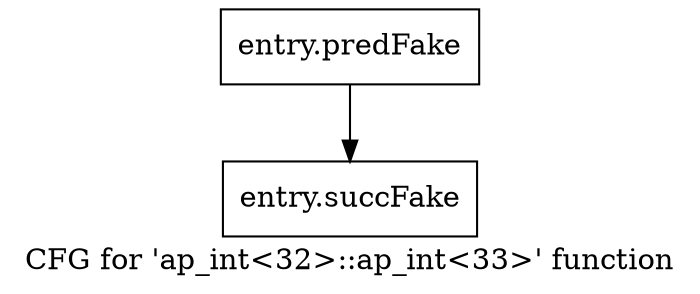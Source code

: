 digraph "CFG for 'ap_int\<32\>::ap_int\<33\>' function" {
	label="CFG for 'ap_int\<32\>::ap_int\<33\>' function";

	Node0x59af2c0 [shape=record,filename="",linenumber="",label="{entry.predFake}"];
	Node0x59af2c0 -> Node0x5ad6f30[ callList="" memoryops="" filename="/home/omerfaruk/tools/Xilinx/Vitis_HLS/2023.2/include/ap_int.h" execusionnum="0"];
	Node0x5ad6f30 [shape=record,filename="/home/omerfaruk/tools/Xilinx/Vitis_HLS/2023.2/include/ap_int.h",linenumber="46",label="{entry.succFake}"];
}
